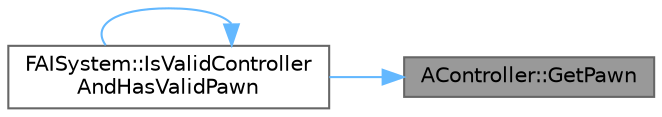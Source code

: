 digraph "AController::GetPawn"
{
 // INTERACTIVE_SVG=YES
 // LATEX_PDF_SIZE
  bgcolor="transparent";
  edge [fontname=Helvetica,fontsize=10,labelfontname=Helvetica,labelfontsize=10];
  node [fontname=Helvetica,fontsize=10,shape=box,height=0.2,width=0.4];
  rankdir="RL";
  Node1 [id="Node000001",label="AController::GetPawn",height=0.2,width=0.4,color="gray40", fillcolor="grey60", style="filled", fontcolor="black",tooltip="Getter for Pawn."];
  Node1 -> Node2 [id="edge1_Node000001_Node000002",dir="back",color="steelblue1",style="solid",tooltip=" "];
  Node2 [id="Node000002",label="FAISystem::IsValidController\lAndHasValidPawn",height=0.2,width=0.4,color="grey40", fillcolor="white", style="filled",URL="$d9/d53/namespaceFAISystem.html#a0811245bd8274e01f668bb2b9002214e",tooltip=" "];
  Node2 -> Node2 [id="edge2_Node000002_Node000002",dir="back",color="steelblue1",style="solid",tooltip=" "];
}

